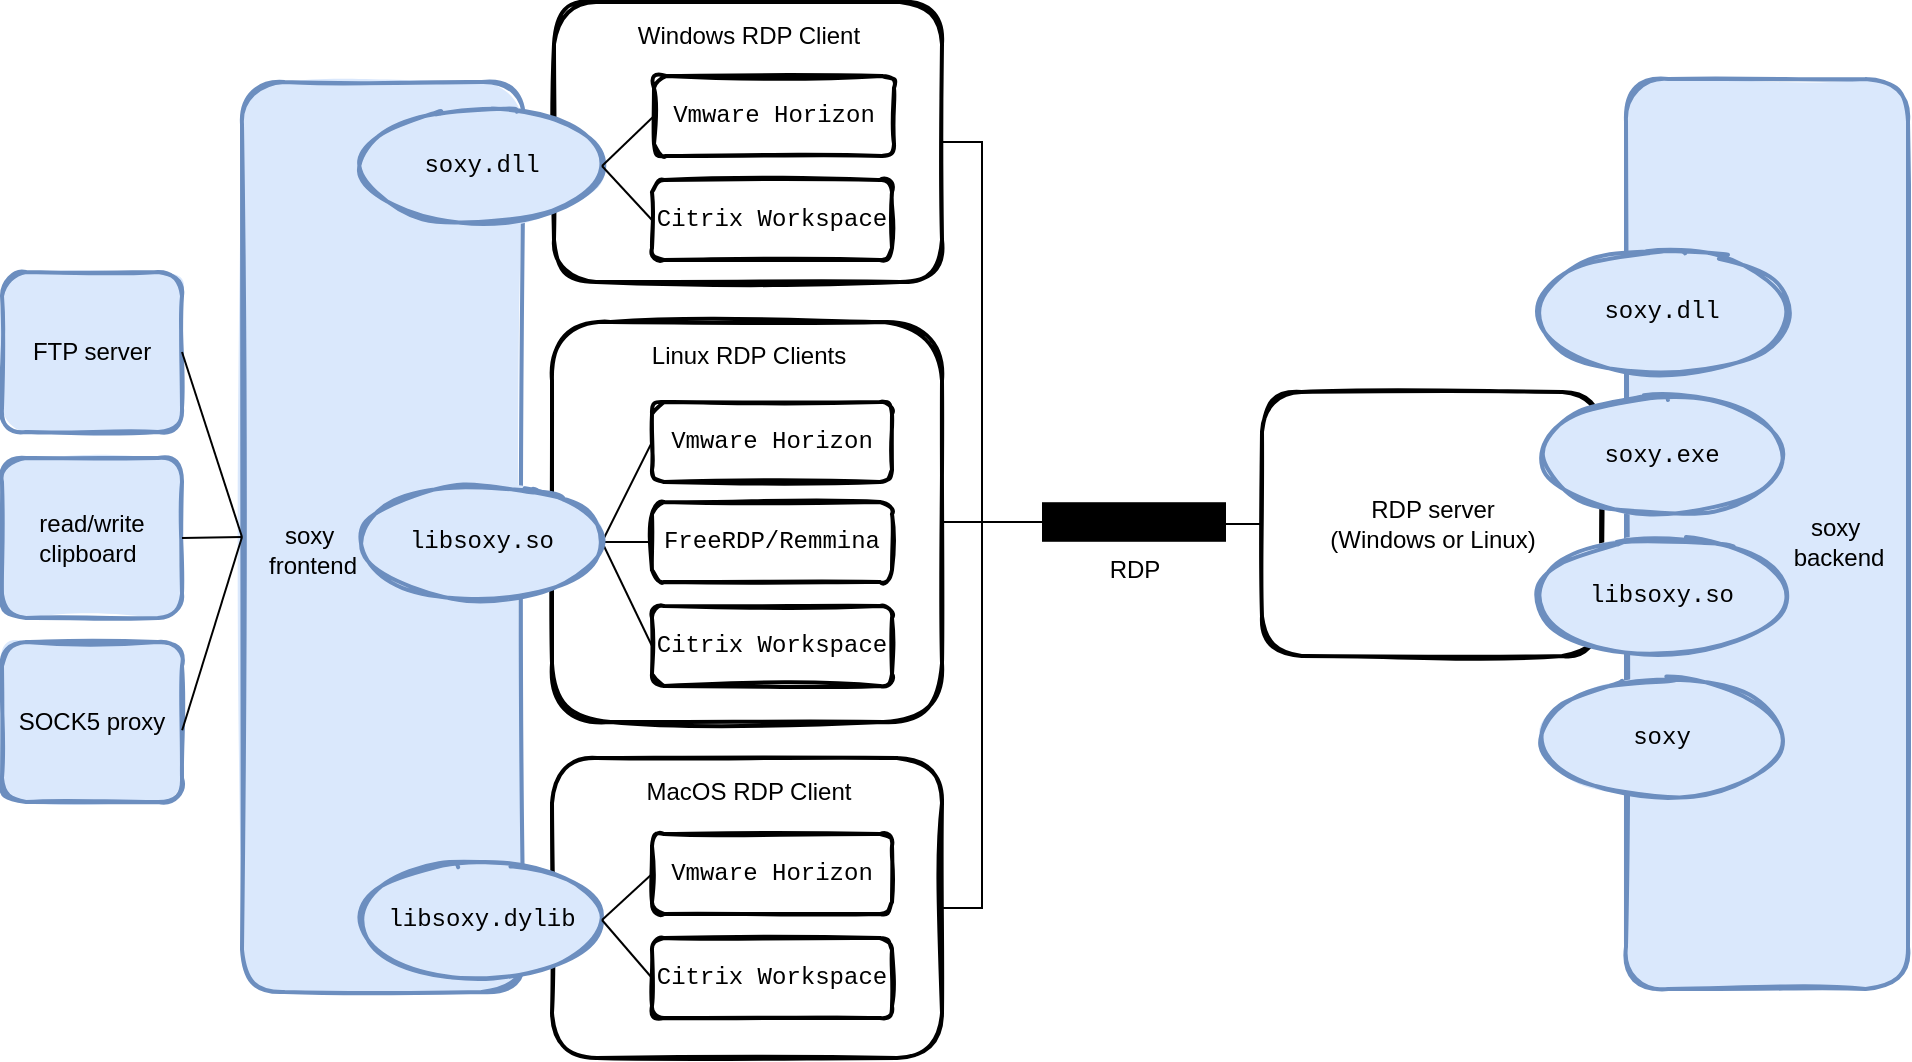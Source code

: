 <mxfile version="28.2.3">
  <diagram name="Page-1" id="GnWXNovoCllQR0PaRCnU">
    <mxGraphModel dx="1005" dy="646" grid="1" gridSize="10" guides="1" tooltips="1" connect="1" arrows="1" fold="1" page="1" pageScale="1" pageWidth="850" pageHeight="1100" background="#FFFFFF" math="0" shadow="0">
      <root>
        <mxCell id="0" />
        <mxCell id="1" parent="0" />
        <mxCell id="DQcg5EJKzN0mDOpgjfEo-9" value="&lt;div style=&quot;text-align: justify;&quot;&gt;&lt;br&gt;&lt;/div&gt;" style="rounded=1;whiteSpace=wrap;html=1;strokeWidth=2;fillWeight=4;hachureGap=8;hachureAngle=45;fillColor=#dae8fc;sketch=1;strokeColor=#6c8ebf;fillStyle=solid;rotation=0;" vertex="1" parent="1">
          <mxGeometry x="872" y="358.5" width="141" height="455" as="geometry" />
        </mxCell>
        <mxCell id="MF8WEzn8YoeKOsFNkelG-28" value="" style="rounded=1;whiteSpace=wrap;html=1;strokeWidth=2;fillWeight=4;hachureGap=8;hachureAngle=45;sketch=1;fillStyle=solid;" parent="1" vertex="1">
          <mxGeometry x="335" y="698" width="195" height="150" as="geometry" />
        </mxCell>
        <mxCell id="MF8WEzn8YoeKOsFNkelG-27" value="" style="rounded=1;whiteSpace=wrap;html=1;strokeWidth=2;fillWeight=4;hachureGap=8;hachureAngle=45;sketch=1;fillStyle=solid;" parent="1" vertex="1">
          <mxGeometry x="335" y="480" width="195" height="200" as="geometry" />
        </mxCell>
        <mxCell id="MF8WEzn8YoeKOsFNkelG-24" value="&lt;div style=&quot;text-align: justify;&quot;&gt;&lt;br&gt;&lt;/div&gt;" style="rounded=1;whiteSpace=wrap;html=1;strokeWidth=2;fillWeight=4;hachureGap=8;hachureAngle=45;fillColor=#dae8fc;sketch=1;strokeColor=#6c8ebf;fillStyle=solid;rotation=0;" parent="1" vertex="1">
          <mxGeometry x="180" y="360" width="141" height="455" as="geometry" />
        </mxCell>
        <mxCell id="MF8WEzn8YoeKOsFNkelG-23" value="" style="rounded=1;whiteSpace=wrap;html=1;strokeWidth=2;fillWeight=4;hachureGap=8;hachureAngle=45;sketch=1;fillStyle=solid;" parent="1" vertex="1">
          <mxGeometry x="690" y="515" width="170" height="132" as="geometry" />
        </mxCell>
        <mxCell id="MF8WEzn8YoeKOsFNkelG-1" value="Vmware Horizon" style="rounded=1;whiteSpace=wrap;html=1;strokeWidth=2;fillWeight=4;hachureGap=8;hachureAngle=45;fillColor=none;sketch=1;fontFamily=Courier New;" parent="1" vertex="1">
          <mxGeometry x="385" y="736" width="120" height="40" as="geometry" />
        </mxCell>
        <mxCell id="MF8WEzn8YoeKOsFNkelG-13" value="&lt;span style=&quot;text-wrap: nowrap;&quot;&gt;libsoxy.dylib&lt;/span&gt;" style="ellipse;whiteSpace=wrap;html=1;strokeWidth=2;fillWeight=2;hachureGap=8;fillColor=#dae8fc;fillStyle=solid;sketch=1;strokeColor=#6c8ebf;fontFamily=Courier New;" parent="1" vertex="1">
          <mxGeometry x="240" y="749" width="120" height="60" as="geometry" />
        </mxCell>
        <mxCell id="MF8WEzn8YoeKOsFNkelG-16" value="&lt;span style=&quot;text-wrap: nowrap;&quot;&gt;soxy.exe&lt;/span&gt;" style="ellipse;whiteSpace=wrap;html=1;strokeWidth=2;fillWeight=2;hachureGap=8;fillColor=#dae8fc;fillStyle=solid;sketch=1;strokeColor=#6c8ebf;fontFamily=Courier New;" parent="1" vertex="1">
          <mxGeometry x="830" y="517" width="120" height="60" as="geometry" />
        </mxCell>
        <mxCell id="MF8WEzn8YoeKOsFNkelG-17" value="&lt;span style=&quot;text-wrap: nowrap;&quot;&gt;soxy&lt;/span&gt;" style="ellipse;whiteSpace=wrap;html=1;strokeWidth=2;fillWeight=2;hachureGap=8;fillColor=#dae8fc;fillStyle=solid;sketch=1;strokeColor=#6c8ebf;fontFamily=Courier New;" parent="1" vertex="1">
          <mxGeometry x="830" y="658" width="120" height="60" as="geometry" />
        </mxCell>
        <mxCell id="MF8WEzn8YoeKOsFNkelG-18" value="Vmware Horizon" style="rounded=1;whiteSpace=wrap;html=1;strokeWidth=2;fillWeight=4;hachureGap=8;hachureAngle=45;fillColor=none;sketch=1;fontFamily=Courier New;" parent="1" vertex="1">
          <mxGeometry x="385" y="520" width="120" height="40" as="geometry" />
        </mxCell>
        <mxCell id="MF8WEzn8YoeKOsFNkelG-20" value="FreeRDP/Remmina" style="rounded=1;whiteSpace=wrap;html=1;strokeWidth=2;fillWeight=4;hachureGap=8;hachureAngle=45;fillColor=none;sketch=1;fontFamily=Courier New;" parent="1" vertex="1">
          <mxGeometry x="385" y="570" width="120" height="40" as="geometry" />
        </mxCell>
        <mxCell id="MF8WEzn8YoeKOsFNkelG-21" value="Citrix Workspace" style="rounded=1;whiteSpace=wrap;html=1;strokeWidth=2;fillWeight=4;hachureGap=8;hachureAngle=45;fillColor=none;sketch=1;fontFamily=Courier New;" parent="1" vertex="1">
          <mxGeometry x="385" y="622" width="120" height="40" as="geometry" />
        </mxCell>
        <mxCell id="MF8WEzn8YoeKOsFNkelG-31" value="MacOS RDP Client" style="text;html=1;align=center;verticalAlign=middle;resizable=0;points=[];autosize=1;strokeColor=none;fillColor=none;" parent="1" vertex="1">
          <mxGeometry x="368" y="700" width="130" height="30" as="geometry" />
        </mxCell>
        <mxCell id="MF8WEzn8YoeKOsFNkelG-32" value="Linux RDP Clients" style="text;html=1;align=center;verticalAlign=middle;resizable=0;points=[];autosize=1;strokeColor=none;fillColor=none;" parent="1" vertex="1">
          <mxGeometry x="372.5" y="482" width="120" height="30" as="geometry" />
        </mxCell>
        <mxCell id="MF8WEzn8YoeKOsFNkelG-37" value="" style="rounded=1;whiteSpace=wrap;html=1;strokeWidth=2;fillWeight=4;hachureGap=8;hachureAngle=45;sketch=1;fillStyle=solid;" parent="1" vertex="1">
          <mxGeometry x="336" y="320" width="194" height="140" as="geometry" />
        </mxCell>
        <mxCell id="MF8WEzn8YoeKOsFNkelG-38" value="Vmware Horizon" style="rounded=1;whiteSpace=wrap;html=1;strokeWidth=2;fillWeight=4;hachureGap=8;hachureAngle=45;fillColor=none;sketch=1;fontFamily=Courier New;" parent="1" vertex="1">
          <mxGeometry x="386" y="357" width="120" height="40" as="geometry" />
        </mxCell>
        <mxCell id="MF8WEzn8YoeKOsFNkelG-39" value="Windows RDP Client" style="text;html=1;align=center;verticalAlign=middle;resizable=0;points=[];autosize=1;strokeColor=none;fillColor=none;" parent="1" vertex="1">
          <mxGeometry x="367.5" y="322" width="130" height="30" as="geometry" />
        </mxCell>
        <mxCell id="MF8WEzn8YoeKOsFNkelG-15" value="&lt;span style=&quot;text-wrap: nowrap;&quot;&gt;soxy.dll&lt;/span&gt;" style="ellipse;whiteSpace=wrap;html=1;strokeWidth=2;fillWeight=2;hachureGap=8;fillColor=#dae8fc;fillStyle=solid;sketch=1;strokeColor=#6c8ebf;fontFamily=Courier New;" parent="1" vertex="1">
          <mxGeometry x="240" y="372" width="120" height="60" as="geometry" />
        </mxCell>
        <mxCell id="MF8WEzn8YoeKOsFNkelG-40" value="soxy&amp;nbsp;&lt;div&gt;frontend&lt;/div&gt;" style="text;html=1;align=center;verticalAlign=middle;resizable=0;points=[];autosize=1;strokeColor=none;fillColor=none;" parent="1" vertex="1">
          <mxGeometry x="180" y="574" width="70" height="40" as="geometry" />
        </mxCell>
        <mxCell id="MF8WEzn8YoeKOsFNkelG-43" value="" style="endArrow=none;html=1;rounded=0;exitX=0;exitY=0.5;exitDx=0;exitDy=0;entryX=1;entryY=0.5;entryDx=0;entryDy=0;" parent="1" source="MF8WEzn8YoeKOsFNkelG-18" target="MF8WEzn8YoeKOsFNkelG-14" edge="1">
          <mxGeometry width="50" height="50" relative="1" as="geometry">
            <mxPoint x="525" y="494.88" as="sourcePoint" />
            <mxPoint x="365" y="590" as="targetPoint" />
          </mxGeometry>
        </mxCell>
        <mxCell id="MF8WEzn8YoeKOsFNkelG-44" value="" style="endArrow=none;html=1;rounded=0;entryX=1;entryY=0.5;entryDx=0;entryDy=0;" parent="1" target="MF8WEzn8YoeKOsFNkelG-14" edge="1">
          <mxGeometry width="50" height="50" relative="1" as="geometry">
            <mxPoint x="385" y="590" as="sourcePoint" />
            <mxPoint x="365" y="590" as="targetPoint" />
          </mxGeometry>
        </mxCell>
        <mxCell id="MF8WEzn8YoeKOsFNkelG-45" value="" style="endArrow=none;html=1;rounded=0;exitX=0;exitY=0.5;exitDx=0;exitDy=0;entryX=1;entryY=0.5;entryDx=0;entryDy=0;" parent="1" source="MF8WEzn8YoeKOsFNkelG-21" target="MF8WEzn8YoeKOsFNkelG-14" edge="1">
          <mxGeometry width="50" height="50" relative="1" as="geometry">
            <mxPoint x="515" y="600" as="sourcePoint" />
            <mxPoint x="365" y="590" as="targetPoint" />
          </mxGeometry>
        </mxCell>
        <mxCell id="MF8WEzn8YoeKOsFNkelG-14" value="&lt;span style=&quot;text-wrap: nowrap;&quot;&gt;libsoxy.so&lt;/span&gt;" style="ellipse;whiteSpace=wrap;html=1;strokeWidth=2;fillWeight=2;hachureGap=8;fillColor=#dae8fc;fillStyle=solid;sketch=1;strokeColor=#6c8ebf;fontFamily=Courier New;" parent="1" vertex="1">
          <mxGeometry x="240" y="560" width="120" height="60" as="geometry" />
        </mxCell>
        <mxCell id="MF8WEzn8YoeKOsFNkelG-48" value="soxy&amp;nbsp;&lt;div&gt;backend&lt;/div&gt;" style="text;html=1;align=center;verticalAlign=middle;resizable=0;points=[];autosize=1;strokeColor=none;fillColor=none;" parent="1" vertex="1">
          <mxGeometry x="943" y="570" width="70" height="40" as="geometry" />
        </mxCell>
        <mxCell id="MF8WEzn8YoeKOsFNkelG-49" value="&lt;div align=&quot;center&quot;&gt;RDP server&lt;/div&gt;&lt;div align=&quot;center&quot;&gt;(Windows or Linux)&lt;/div&gt;" style="text;html=1;align=center;verticalAlign=middle;resizable=0;points=[];autosize=1;strokeColor=none;fillColor=none;" parent="1" vertex="1">
          <mxGeometry x="710" y="561" width="130" height="40" as="geometry" />
        </mxCell>
        <mxCell id="MF8WEzn8YoeKOsFNkelG-50" value="&lt;div style=&quot;text-align: justify;&quot;&gt;FTP server&lt;br&gt;&lt;/div&gt;" style="rounded=1;whiteSpace=wrap;html=1;strokeWidth=2;fillWeight=4;hachureGap=8;hachureAngle=45;fillColor=#dae8fc;sketch=1;strokeColor=#6c8ebf;fillStyle=solid;rotation=0;" parent="1" vertex="1">
          <mxGeometry x="60" y="455" width="90" height="80" as="geometry" />
        </mxCell>
        <mxCell id="MF8WEzn8YoeKOsFNkelG-51" value="&lt;div style=&quot;text-align: justify;&quot;&gt;read/write&lt;/div&gt;&lt;div style=&quot;text-align: justify;&quot;&gt;clipboard&lt;/div&gt;" style="rounded=1;whiteSpace=wrap;html=1;strokeWidth=2;fillWeight=4;hachureGap=8;hachureAngle=45;fillColor=#dae8fc;sketch=1;strokeColor=#6c8ebf;fillStyle=solid;rotation=0;" parent="1" vertex="1">
          <mxGeometry x="60" y="548" width="90" height="80" as="geometry" />
        </mxCell>
        <mxCell id="MF8WEzn8YoeKOsFNkelG-53" value="&lt;div style=&quot;text-align: justify;&quot;&gt;SOCK5 proxy&lt;br&gt;&lt;/div&gt;" style="rounded=1;whiteSpace=wrap;html=1;strokeWidth=2;fillWeight=4;hachureGap=8;hachureAngle=45;fillColor=#dae8fc;sketch=1;strokeColor=#6c8ebf;fillStyle=solid;rotation=0;" parent="1" vertex="1">
          <mxGeometry x="60" y="640" width="90" height="80" as="geometry" />
        </mxCell>
        <mxCell id="MF8WEzn8YoeKOsFNkelG-55" value="" style="endArrow=none;html=1;rounded=0;entryX=1;entryY=0.5;entryDx=0;entryDy=0;exitX=0;exitY=0.5;exitDx=0;exitDy=0;" parent="1" source="MF8WEzn8YoeKOsFNkelG-38" target="MF8WEzn8YoeKOsFNkelG-15" edge="1">
          <mxGeometry width="50" height="50" relative="1" as="geometry">
            <mxPoint x="395" y="600" as="sourcePoint" />
            <mxPoint x="365" y="419" as="targetPoint" />
          </mxGeometry>
        </mxCell>
        <mxCell id="MF8WEzn8YoeKOsFNkelG-56" value="" style="endArrow=none;html=1;rounded=0;entryX=1;entryY=0.5;entryDx=0;entryDy=0;exitX=0;exitY=0.5;exitDx=0;exitDy=0;" parent="1" source="MF8WEzn8YoeKOsFNkelG-1" target="MF8WEzn8YoeKOsFNkelG-13" edge="1">
          <mxGeometry width="50" height="50" relative="1" as="geometry">
            <mxPoint x="405" y="610" as="sourcePoint" />
            <mxPoint x="365" y="779" as="targetPoint" />
          </mxGeometry>
        </mxCell>
        <mxCell id="MF8WEzn8YoeKOsFNkelG-57" value="" style="endArrow=none;html=1;rounded=0;entryX=1;entryY=0.5;entryDx=0;entryDy=0;exitX=0;exitY=0.5;exitDx=0;exitDy=0;" parent="1" source="MF8WEzn8YoeKOsFNkelG-24" target="MF8WEzn8YoeKOsFNkelG-51" edge="1">
          <mxGeometry width="50" height="50" relative="1" as="geometry">
            <mxPoint x="180" y="589" as="sourcePoint" />
            <mxPoint x="370" y="600" as="targetPoint" />
          </mxGeometry>
        </mxCell>
        <mxCell id="MF8WEzn8YoeKOsFNkelG-67" value="" style="endArrow=none;html=1;rounded=0;entryX=1;entryY=0.5;entryDx=0;entryDy=0;exitX=0;exitY=0.5;exitDx=0;exitDy=0;" parent="1" source="MF8WEzn8YoeKOsFNkelG-24" target="MF8WEzn8YoeKOsFNkelG-50" edge="1">
          <mxGeometry width="50" height="50" relative="1" as="geometry">
            <mxPoint x="180" y="590" as="sourcePoint" />
            <mxPoint x="160" y="599" as="targetPoint" />
          </mxGeometry>
        </mxCell>
        <mxCell id="MF8WEzn8YoeKOsFNkelG-68" value="" style="endArrow=none;html=1;rounded=0;entryX=1.001;entryY=0.552;entryDx=0;entryDy=0;entryPerimeter=0;exitX=0;exitY=0.5;exitDx=0;exitDy=0;" parent="1" source="MF8WEzn8YoeKOsFNkelG-24" target="MF8WEzn8YoeKOsFNkelG-53" edge="1">
          <mxGeometry width="50" height="50" relative="1" as="geometry">
            <mxPoint x="160" y="600" as="sourcePoint" />
            <mxPoint x="160" y="505" as="targetPoint" />
          </mxGeometry>
        </mxCell>
        <mxCell id="MF8WEzn8YoeKOsFNkelG-71" value="" style="endArrow=none;html=1;rounded=0;exitX=0;exitY=0.5;exitDx=0;exitDy=0;entryX=1;entryY=0.5;entryDx=0;entryDy=0;" parent="1" source="MF8WEzn8YoeKOsFNkelG-62" target="MF8WEzn8YoeKOsFNkelG-27" edge="1">
          <mxGeometry width="50" height="50" relative="1" as="geometry">
            <mxPoint x="189" y="598" as="sourcePoint" />
            <mxPoint x="600" y="670" as="targetPoint" />
          </mxGeometry>
        </mxCell>
        <mxCell id="DQcg5EJKzN0mDOpgjfEo-1" value="Citrix Workspace" style="rounded=1;whiteSpace=wrap;html=1;strokeWidth=2;fillWeight=4;hachureGap=8;hachureAngle=45;fillColor=none;sketch=1;fontFamily=Courier New;" vertex="1" parent="1">
          <mxGeometry x="385" y="788" width="120" height="40" as="geometry" />
        </mxCell>
        <mxCell id="DQcg5EJKzN0mDOpgjfEo-4" value="&lt;span style=&quot;text-wrap: nowrap;&quot;&gt;soxy.dll&lt;/span&gt;" style="ellipse;whiteSpace=wrap;html=1;strokeWidth=2;fillWeight=2;hachureGap=8;fillColor=#dae8fc;fillStyle=solid;sketch=1;strokeColor=#6c8ebf;fontFamily=Courier New;" vertex="1" parent="1">
          <mxGeometry x="830" y="445" width="120" height="60" as="geometry" />
        </mxCell>
        <mxCell id="DQcg5EJKzN0mDOpgjfEo-5" value="Citrix Workspace" style="rounded=1;whiteSpace=wrap;html=1;strokeWidth=2;fillWeight=4;hachureGap=8;hachureAngle=45;fillColor=none;sketch=1;fontFamily=Courier New;" vertex="1" parent="1">
          <mxGeometry x="385" y="409" width="120" height="40" as="geometry" />
        </mxCell>
        <mxCell id="DQcg5EJKzN0mDOpgjfEo-7" value="" style="endArrow=none;html=1;rounded=0;exitX=0;exitY=0.5;exitDx=0;exitDy=0;entryX=1;entryY=0.5;entryDx=0;entryDy=0;" edge="1" parent="1" source="DQcg5EJKzN0mDOpgjfEo-5" target="MF8WEzn8YoeKOsFNkelG-15">
          <mxGeometry width="50" height="50" relative="1" as="geometry">
            <mxPoint x="386" y="420" as="sourcePoint" />
            <mxPoint x="350" y="449" as="targetPoint" />
          </mxGeometry>
        </mxCell>
        <mxCell id="DQcg5EJKzN0mDOpgjfEo-10" value="" style="endArrow=none;html=1;rounded=0;entryX=1;entryY=0.5;entryDx=0;entryDy=0;exitX=0;exitY=0.5;exitDx=0;exitDy=0;" edge="1" parent="1" source="DQcg5EJKzN0mDOpgjfEo-1" target="MF8WEzn8YoeKOsFNkelG-13">
          <mxGeometry width="50" height="50" relative="1" as="geometry">
            <mxPoint x="395" y="770" as="sourcePoint" />
            <mxPoint x="370" y="781" as="targetPoint" />
          </mxGeometry>
        </mxCell>
        <mxCell id="DQcg5EJKzN0mDOpgjfEo-13" value="libsoxy.so" style="ellipse;whiteSpace=wrap;html=1;strokeWidth=2;fillWeight=2;hachureGap=8;fillColor=#dae8fc;fillStyle=solid;sketch=1;strokeColor=#6c8ebf;fontFamily=Courier New;" vertex="1" parent="1">
          <mxGeometry x="830" y="587" width="120" height="60" as="geometry" />
        </mxCell>
        <mxCell id="DQcg5EJKzN0mDOpgjfEo-14" value="" style="endArrow=none;html=1;rounded=0;exitX=0;exitY=0.5;exitDx=0;exitDy=0;entryX=1;entryY=0.5;entryDx=0;entryDy=0;" edge="1" parent="1" source="MF8WEzn8YoeKOsFNkelG-23">
          <mxGeometry width="50" height="50" relative="1" as="geometry">
            <mxPoint x="690" y="581" as="sourcePoint" />
            <mxPoint x="672.0" y="581.0" as="targetPoint" />
          </mxGeometry>
        </mxCell>
        <mxCell id="MF8WEzn8YoeKOsFNkelG-62" value="RDP" style="sketch=0;verticalLabelPosition=bottom;sketch=0;aspect=fixed;html=1;verticalAlign=top;strokeColor=none;fillColor=#000000;align=center;outlineConnect=0;pointerEvents=1;shape=mxgraph.citrix2.tunnel;" parent="1" vertex="1">
          <mxGeometry x="580" y="570.11" width="92" height="19.78" as="geometry" />
        </mxCell>
        <mxCell id="DQcg5EJKzN0mDOpgjfEo-16" value="" style="endArrow=none;html=1;rounded=0;exitX=1;exitY=0.5;exitDx=0;exitDy=0;" edge="1" parent="1" source="MF8WEzn8YoeKOsFNkelG-37">
          <mxGeometry width="50" height="50" relative="1" as="geometry">
            <mxPoint x="605" y="377" as="sourcePoint" />
            <mxPoint x="550" y="580" as="targetPoint" />
            <Array as="points">
              <mxPoint x="550" y="390" />
            </Array>
          </mxGeometry>
        </mxCell>
        <mxCell id="DQcg5EJKzN0mDOpgjfEo-17" value="" style="endArrow=none;html=1;rounded=0;exitX=1;exitY=0.5;exitDx=0;exitDy=0;" edge="1" parent="1" source="MF8WEzn8YoeKOsFNkelG-28">
          <mxGeometry width="50" height="50" relative="1" as="geometry">
            <mxPoint x="550" y="500" as="sourcePoint" />
            <mxPoint x="550" y="580" as="targetPoint" />
            <Array as="points">
              <mxPoint x="550" y="773" />
            </Array>
          </mxGeometry>
        </mxCell>
      </root>
    </mxGraphModel>
  </diagram>
</mxfile>
